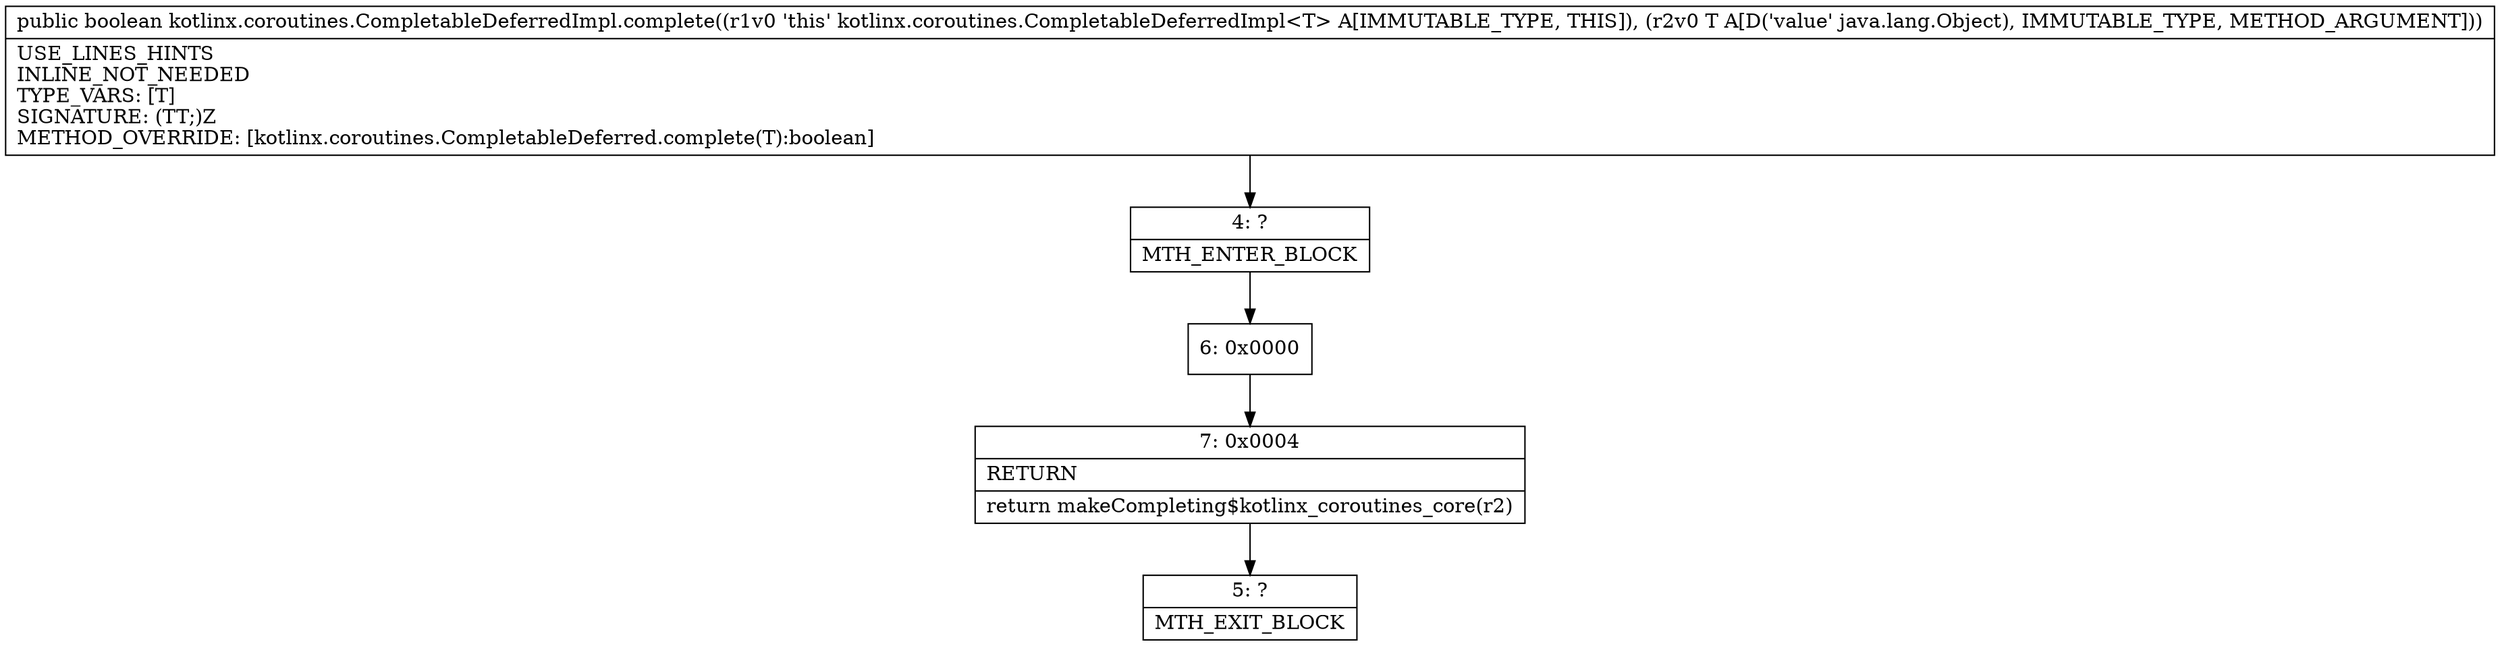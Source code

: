 digraph "CFG forkotlinx.coroutines.CompletableDeferredImpl.complete(Ljava\/lang\/Object;)Z" {
Node_4 [shape=record,label="{4\:\ ?|MTH_ENTER_BLOCK\l}"];
Node_6 [shape=record,label="{6\:\ 0x0000}"];
Node_7 [shape=record,label="{7\:\ 0x0004|RETURN\l|return makeCompleting$kotlinx_coroutines_core(r2)\l}"];
Node_5 [shape=record,label="{5\:\ ?|MTH_EXIT_BLOCK\l}"];
MethodNode[shape=record,label="{public boolean kotlinx.coroutines.CompletableDeferredImpl.complete((r1v0 'this' kotlinx.coroutines.CompletableDeferredImpl\<T\> A[IMMUTABLE_TYPE, THIS]), (r2v0 T A[D('value' java.lang.Object), IMMUTABLE_TYPE, METHOD_ARGUMENT]))  | USE_LINES_HINTS\lINLINE_NOT_NEEDED\lTYPE_VARS: [T]\lSIGNATURE: (TT;)Z\lMETHOD_OVERRIDE: [kotlinx.coroutines.CompletableDeferred.complete(T):boolean]\l}"];
MethodNode -> Node_4;Node_4 -> Node_6;
Node_6 -> Node_7;
Node_7 -> Node_5;
}

